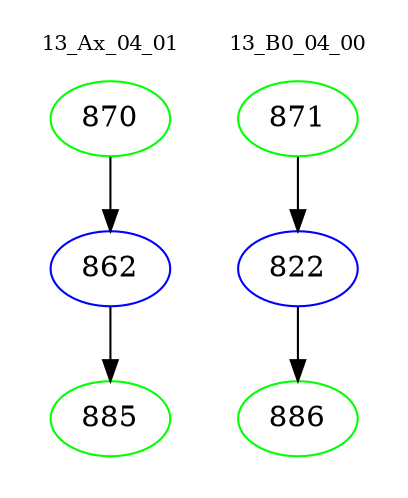 digraph{
subgraph cluster_0 {
color = white
label = "13_Ax_04_01";
fontsize=10;
T0_870 [label="870", color="green"]
T0_870 -> T0_862 [color="black"]
T0_862 [label="862", color="blue"]
T0_862 -> T0_885 [color="black"]
T0_885 [label="885", color="green"]
}
subgraph cluster_1 {
color = white
label = "13_B0_04_00";
fontsize=10;
T1_871 [label="871", color="green"]
T1_871 -> T1_822 [color="black"]
T1_822 [label="822", color="blue"]
T1_822 -> T1_886 [color="black"]
T1_886 [label="886", color="green"]
}
}
